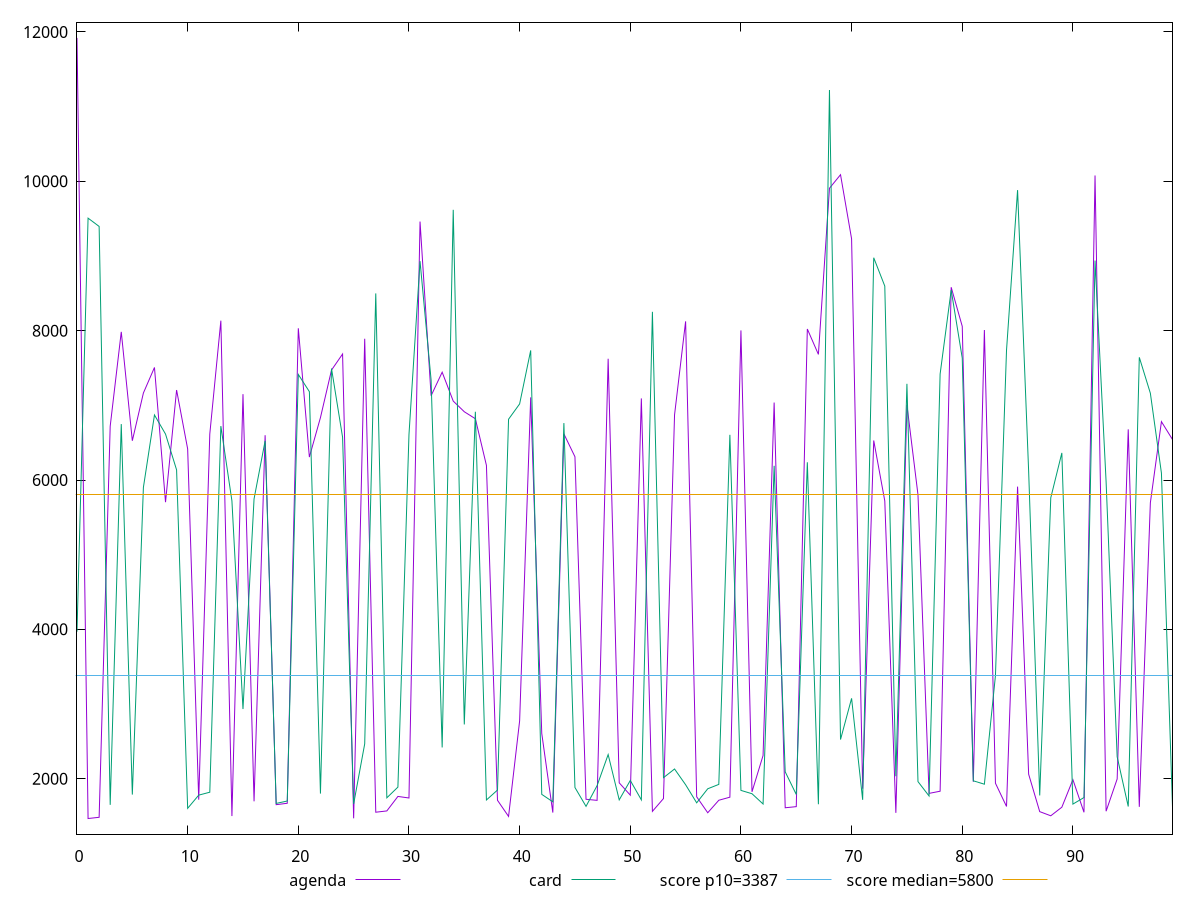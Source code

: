 reset

$agenda <<EOF
0 11920.11762751959
1 1467.111
2 1483.5720000000001
3 6720.43309224405
4 7983.800415091246
5 6525.834055425656
6 7164.9813582948755
7 7507.202111935052
8 5703.052762671548
9 7204.78161986996
10 6416.071080443155
11 1719.6026162384032
12 6614.735513216822
13 8133.802227570727
14 1500.12
15 7149.392690409097
16 1697.092
17 6599.844096813118
18 1652.56
19 1671.2779110385895
20 8031.58589035965
21 6307.2499153329445
22 6835.5973885284
23 7472.204689239846
24 7687.163279952203
25 1470.078
26 7891.294347037031
27 1551.4908384246824
28 1568.8650000000002
29 1762.91
30 1742.004
31 9460.639854512374
32 7128.784533243312
33 7443.642389871944
34 7056.995470657868
35 6914.012523549356
36 6820.599220244709
37 6195.98655917033
38 1711.1490000000001
39 1495.296
40 2774.357484068679
41 7106.590087588912
42 2606.2479858758197
43 1546.6229999999998
44 6617.617174153887
45 6311.338145513801
46 1724.6950206424708
47 1710.318
48 7623.411201609635
49 1944.9623401954643
50 1780.0734611881257
51 7092.279725783825
52 1562.943
53 1734.488
54 6872.94509861581
55 8124.588102197893
56 1758.1150679691314
57 1544.433
58 1711.7622843357076
59 1752.742
60 8003.110326143279
61 1824.6730000000002
62 2310.990535679244
63 7037.474890963489
64 1611.069
65 1626.2007581726073
66 8022.080726089382
67 7682.248658664634
68 9906.86204156703
69 10088.405783615766
70 9229.514304107754
71 1866.446260600281
72 6529.251997207561
73 5719.563273168176
74 1543.0020000000002
75 7006.576581272257
76 5801.745386335182
77 1803.6928740184785
78 1832.658
79 8581.318705186837
80 8057.825317159443
81 1959.1485236686704
82 8008.6389227721265
83 1939.866976293945
84 1628.7620000000002
85 5911.7619849651655
86 2060.694856257629
87 1559.442
88 1503.6981
89 1618.628
90 1987.3282245658875
91 1550.49
92 10078.14580235504
93 1564.962
94 1996.4315119651785
95 6678.856075748452
96 1623.566
97 5695.569912778435
98 6781.676849846924
99 6541.975445213346
EOF

$card <<EOF
0 3969.2651240825626
1 9506.51035702971
2 9395.482381508375
3 1649.9940000000001
4 6748.523756038909
5 1787.58
6 5900.453087176018
7 6870.665668747452
8 6614.9569105235205
9 6135.556996032834
10 1603.596
11 1780.2930000000001
12 1819.3574999999998
13 6722.007398152502
14 5720.39543527069
15 2933.4100405479435
16 5746.972053467989
17 6523.704554801345
18 1669.3490000000002
19 1701.486
20 7413.550043268579
21 7182.976650814146
22 1801.2710000000002
23 7493.1040100392165
24 6573.091816570682
25 1662.308979151916
26 2466.6732726322143
27 8498.632558444948
28 1744.3740000000003
29 1887.8019999999997
30 6607.663580890361
31 8930.760666060361
32 7338.33248246181
33 2419.0959754074092
34 9617.781139770756
35 2726.7711023689253
36 6913.959112753504
37 1715.4015000000002
38 1848.248
39 6813.924545998303
40 7019.026252789138
41 7735.808190593098
42 1790.6040000000003
43 1690.779
44 6762.72926989569
45 1882.5522032691947
46 1629.9629999999997
47 1907.0217601276397
48 2323.6464359703064
49 1716.6740000000002
50 1976.6428323219288
51 1717.2209999999998
52 8252.361364596858
53 2013.9624714145664
54 2130.3542545215596
55 1919.391
56 1677.258
57 1865.4589999999998
58 1924.1217806793215
59 6605.479262190058
60 1843.763411666107
61 1799.0579999999998
62 1661.556106610107
63 6189.747054626074
64 2092.72915240364
65 1788.9669000000001
66 6237.23263565944
67 1657.817
68 11222.894267535616
69 2524.475442046356
70 3076.3649840393073
71 1717.23
72 8976.494861161158
73 8596.763837339986
74 2033.2635
75 7287.870111318096
76 1961.356215113831
77 1768.8519999999999
78 7419.139996957176
79 8543.06423314751
80 7632.448898333369
81 1972.0601560493471
82 1926.6108643608093
83 3379.3803339191463
84 7736.146545880009
85 9882.331357310577
86 6118.177155991883
87 1776.3820916045622
88 5761.892267603187
89 6362.951119462266
90 1660.2569999999996
91 1748.079
92 8938.55309044964
93 5976.159431938731
94 2293.18962395172
95 1627.9919999999997
96 7642.7594369017625
97 7161.874754208278
98 6092.653154302008
99 1621.605
EOF

set key outside below
set xrange [0:99]
set yrange [1258.0508674496084:12129.177760069982]
set trange [1258.0508674496084:12129.177760069982]
set terminal svg size 640, 520 enhanced background rgb 'white'
set output "reports/report_00028_2021-02-24T12-49-42.674Z/speed-index/comparison/line/1_vs_2.svg"

plot $agenda title "agenda" with line, \
     $card title "card" with line, \
     3387 title "score p10=3387", \
     5800 title "score median=5800"

reset
